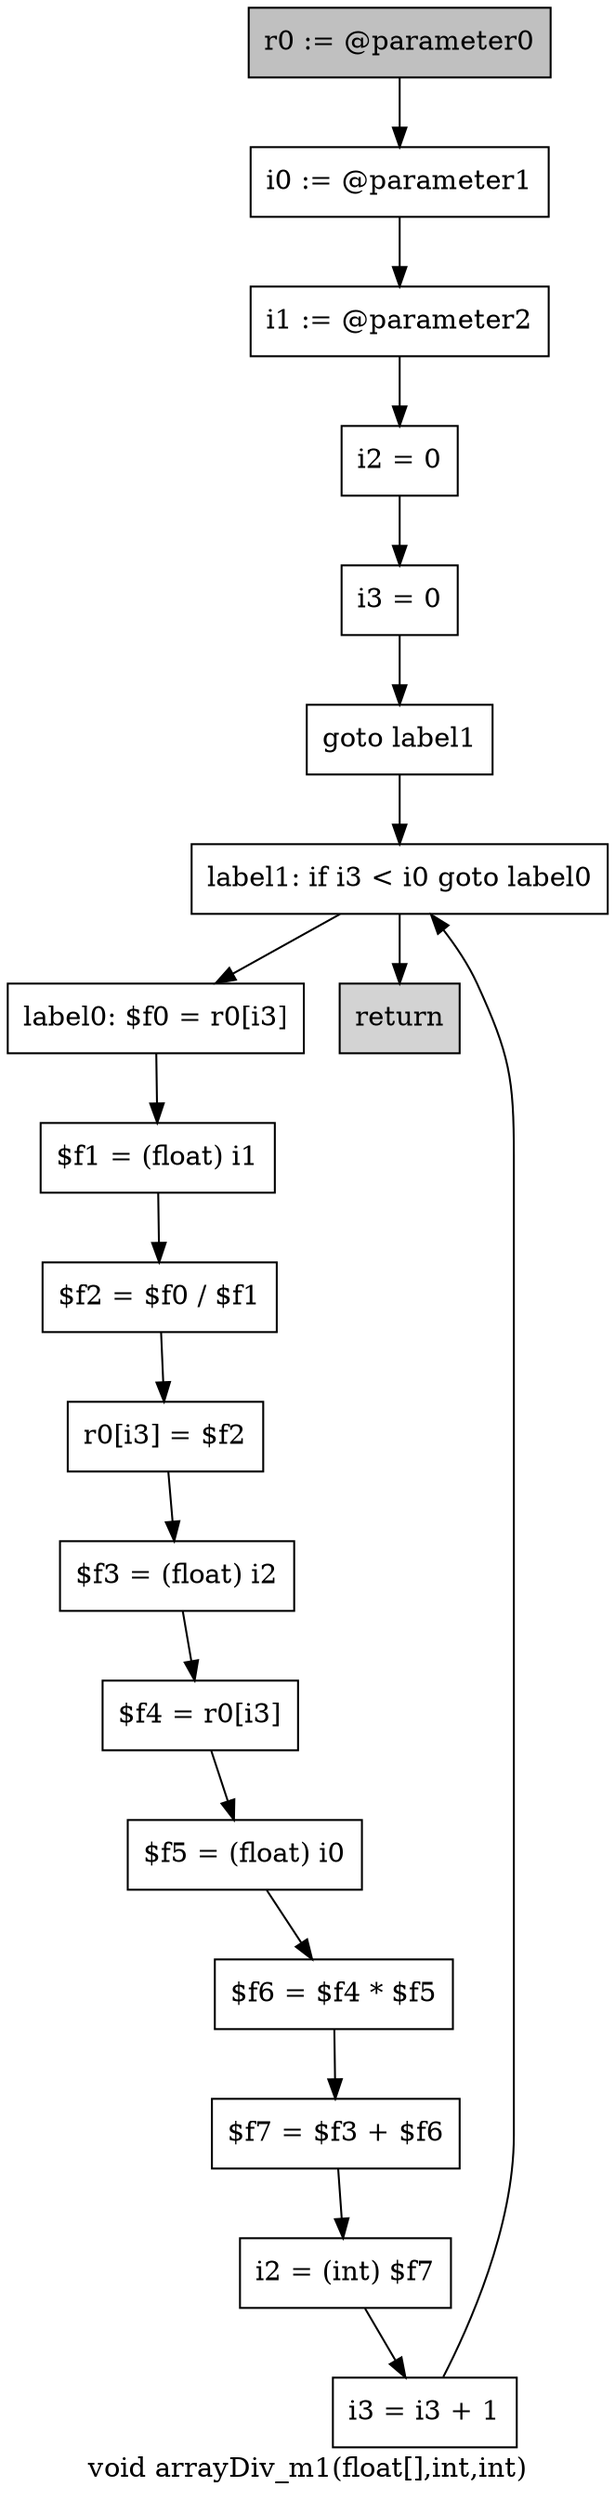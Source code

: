digraph "void arrayDiv_m1(float[],int,int)" {
    label="void arrayDiv_m1(float[],int,int)";
    node [shape=box];
    "0" [style=filled,fillcolor=gray,label="r0 := @parameter0",];
    "1" [label="i0 := @parameter1",];
    "0"->"1";
    "2" [label="i1 := @parameter2",];
    "1"->"2";
    "3" [label="i2 = 0",];
    "2"->"3";
    "4" [label="i3 = 0",];
    "3"->"4";
    "5" [label="goto label1",];
    "4"->"5";
    "17" [label="label1: if i3 < i0 goto label0",];
    "5"->"17";
    "6" [label="label0: $f0 = r0[i3]",];
    "7" [label="$f1 = (float) i1",];
    "6"->"7";
    "8" [label="$f2 = $f0 / $f1",];
    "7"->"8";
    "9" [label="r0[i3] = $f2",];
    "8"->"9";
    "10" [label="$f3 = (float) i2",];
    "9"->"10";
    "11" [label="$f4 = r0[i3]",];
    "10"->"11";
    "12" [label="$f5 = (float) i0",];
    "11"->"12";
    "13" [label="$f6 = $f4 * $f5",];
    "12"->"13";
    "14" [label="$f7 = $f3 + $f6",];
    "13"->"14";
    "15" [label="i2 = (int) $f7",];
    "14"->"15";
    "16" [label="i3 = i3 + 1",];
    "15"->"16";
    "16"->"17";
    "17"->"6";
    "18" [style=filled,fillcolor=lightgray,label="return",];
    "17"->"18";
}
